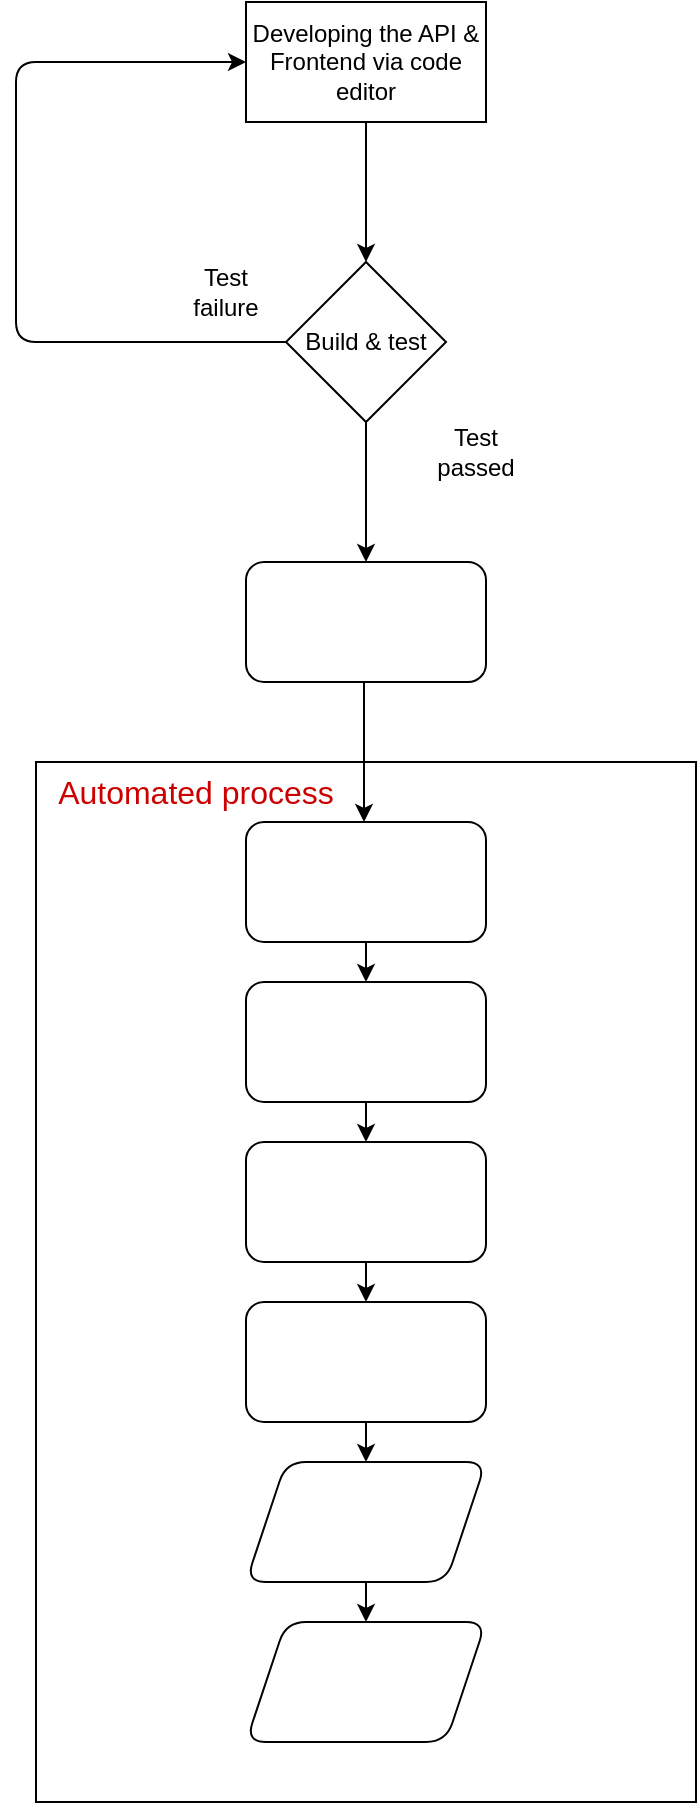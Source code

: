 <mxfile>
    <diagram id="bx06C6-bFa9dFDq-Ht7o" name="Page-1">
        <mxGraphModel dx="952" dy="667" grid="1" gridSize="10" guides="1" tooltips="1" connect="1" arrows="1" fold="1" page="1" pageScale="1" pageWidth="850" pageHeight="1100" math="0" shadow="0">
            <root>
                <mxCell id="0"/>
                <mxCell id="1" parent="0"/>
                <mxCell id="13" value="" style="edgeStyle=none;html=1;" edge="1" parent="1" source="2" target="12">
                    <mxGeometry relative="1" as="geometry"/>
                </mxCell>
                <mxCell id="2" value="Developing the API &amp;amp; Frontend via code editor" style="rounded=0;whiteSpace=wrap;html=1;" vertex="1" parent="1">
                    <mxGeometry x="365" y="20" width="120" height="60" as="geometry"/>
                </mxCell>
                <mxCell id="14" style="edgeStyle=none;html=1;exitX=0;exitY=0.5;exitDx=0;exitDy=0;entryX=0;entryY=0.5;entryDx=0;entryDy=0;" edge="1" parent="1" source="12" target="2">
                    <mxGeometry relative="1" as="geometry">
                        <Array as="points">
                            <mxPoint x="250" y="190"/>
                            <mxPoint x="250" y="50"/>
                        </Array>
                    </mxGeometry>
                </mxCell>
                <mxCell id="12" value="Build &amp;amp; test" style="rhombus;whiteSpace=wrap;html=1;rounded=0;" vertex="1" parent="1">
                    <mxGeometry x="385" y="150" width="80" height="80" as="geometry"/>
                </mxCell>
                <mxCell id="15" value="Test failure" style="text;html=1;strokeColor=none;fillColor=none;align=center;verticalAlign=middle;whiteSpace=wrap;rounded=0;" vertex="1" parent="1">
                    <mxGeometry x="325" y="150" width="60" height="30" as="geometry"/>
                </mxCell>
                <mxCell id="16" value="" style="whiteSpace=wrap;html=1;rounded=0;" vertex="1" parent="1">
                    <mxGeometry x="260" y="400" width="330" height="520" as="geometry"/>
                </mxCell>
                <mxCell id="18" value="Test passed" style="text;html=1;strokeColor=none;fillColor=none;align=center;verticalAlign=middle;whiteSpace=wrap;rounded=0;" vertex="1" parent="1">
                    <mxGeometry x="450" y="230" width="60" height="30" as="geometry"/>
                </mxCell>
                <mxCell id="21" value="&lt;font color=&quot;#cc0000&quot; style=&quot;font-size: 16px&quot;&gt;Automated process&lt;/font&gt;" style="text;html=1;strokeColor=none;fillColor=none;align=center;verticalAlign=middle;whiteSpace=wrap;rounded=0;" vertex="1" parent="1">
                    <mxGeometry x="260" y="400" width="160" height="30" as="geometry"/>
                </mxCell>
                <mxCell id="26" value="" style="endArrow=classic;html=1;fontSize=16;fontColor=#CC0000;exitX=0.5;exitY=1;exitDx=0;exitDy=0;entryX=0.5;entryY=0;entryDx=0;entryDy=0;" edge="1" parent="1" source="12" target="27">
                    <mxGeometry width="50" height="50" relative="1" as="geometry">
                        <mxPoint x="410" y="370" as="sourcePoint"/>
                        <mxPoint x="440" y="350" as="targetPoint"/>
                    </mxGeometry>
                </mxCell>
                <mxCell id="27" value="&lt;font color=&quot;#ffffff&quot; style=&quot;font-size: 12px&quot;&gt;Push to Github to trigger CircleCi&lt;/font&gt;" style="rounded=1;whiteSpace=wrap;html=1;fontSize=16;fontColor=#CC0000;" vertex="1" parent="1">
                    <mxGeometry x="365" y="300" width="120" height="60" as="geometry"/>
                </mxCell>
                <mxCell id="30" value="" style="endArrow=classic;html=1;fontSize=16;fontColor=#CC0000;exitX=0.5;exitY=1;exitDx=0;exitDy=0;entryX=0.5;entryY=0;entryDx=0;entryDy=0;" edge="1" parent="1">
                    <mxGeometry width="50" height="50" relative="1" as="geometry">
                        <mxPoint x="424" y="360" as="sourcePoint"/>
                        <mxPoint x="424" y="430" as="targetPoint"/>
                    </mxGeometry>
                </mxCell>
                <mxCell id="33" value="" style="edgeStyle=none;html=1;fontSize=12;fontColor=#FFFFFF;" edge="1" parent="1" source="31" target="32">
                    <mxGeometry relative="1" as="geometry"/>
                </mxCell>
                <mxCell id="31" value="Install AWS CLI&lt;br&gt;Configure AWS user, key and region" style="rounded=1;whiteSpace=wrap;html=1;fontSize=12;fontColor=#FFFFFF;" vertex="1" parent="1">
                    <mxGeometry x="365" y="430" width="120" height="60" as="geometry"/>
                </mxCell>
                <mxCell id="35" value="" style="edgeStyle=none;html=1;fontSize=12;fontColor=#FFFFFF;" edge="1" parent="1" source="32" target="34">
                    <mxGeometry relative="1" as="geometry"/>
                </mxCell>
                <mxCell id="32" value="Setting up Elasticbeanstalk CLI" style="whiteSpace=wrap;html=1;fontColor=#FFFFFF;rounded=1;" vertex="1" parent="1">
                    <mxGeometry x="365" y="510" width="120" height="60" as="geometry"/>
                </mxCell>
                <mxCell id="38" style="edgeStyle=none;html=1;exitX=0.5;exitY=1;exitDx=0;exitDy=0;fontSize=12;fontColor=#FFFFFF;" edge="1" parent="1" source="34" target="36">
                    <mxGeometry relative="1" as="geometry"/>
                </mxCell>
                <mxCell id="34" value="Frontend install dependencies and build" style="whiteSpace=wrap;html=1;fontColor=#FFFFFF;rounded=1;" vertex="1" parent="1">
                    <mxGeometry x="365" y="590" width="120" height="60" as="geometry"/>
                </mxCell>
                <mxCell id="40" value="" style="edgeStyle=none;html=1;fontSize=12;fontColor=#FFFFFF;" edge="1" parent="1" source="36" target="39">
                    <mxGeometry relative="1" as="geometry"/>
                </mxCell>
                <mxCell id="36" value="API install dependencies and build" style="whiteSpace=wrap;html=1;fontColor=#FFFFFF;rounded=1;" vertex="1" parent="1">
                    <mxGeometry x="365" y="670" width="120" height="60" as="geometry"/>
                </mxCell>
                <mxCell id="44" value="" style="edgeStyle=none;html=1;fontSize=12;fontColor=#FFFFFF;" edge="1" parent="1" source="39" target="43">
                    <mxGeometry relative="1" as="geometry"/>
                </mxCell>
                <mxCell id="39" value="Frontend deploy" style="shape=parallelogram;perimeter=parallelogramPerimeter;whiteSpace=wrap;html=1;fixedSize=1;fontColor=#FFFFFF;rounded=1;" vertex="1" parent="1">
                    <mxGeometry x="365" y="750" width="120" height="60" as="geometry"/>
                </mxCell>
                <mxCell id="43" value="API deploy" style="shape=parallelogram;perimeter=parallelogramPerimeter;whiteSpace=wrap;html=1;fixedSize=1;fontColor=#FFFFFF;rounded=1;" vertex="1" parent="1">
                    <mxGeometry x="365" y="830" width="120" height="60" as="geometry"/>
                </mxCell>
            </root>
        </mxGraphModel>
    </diagram>
</mxfile>